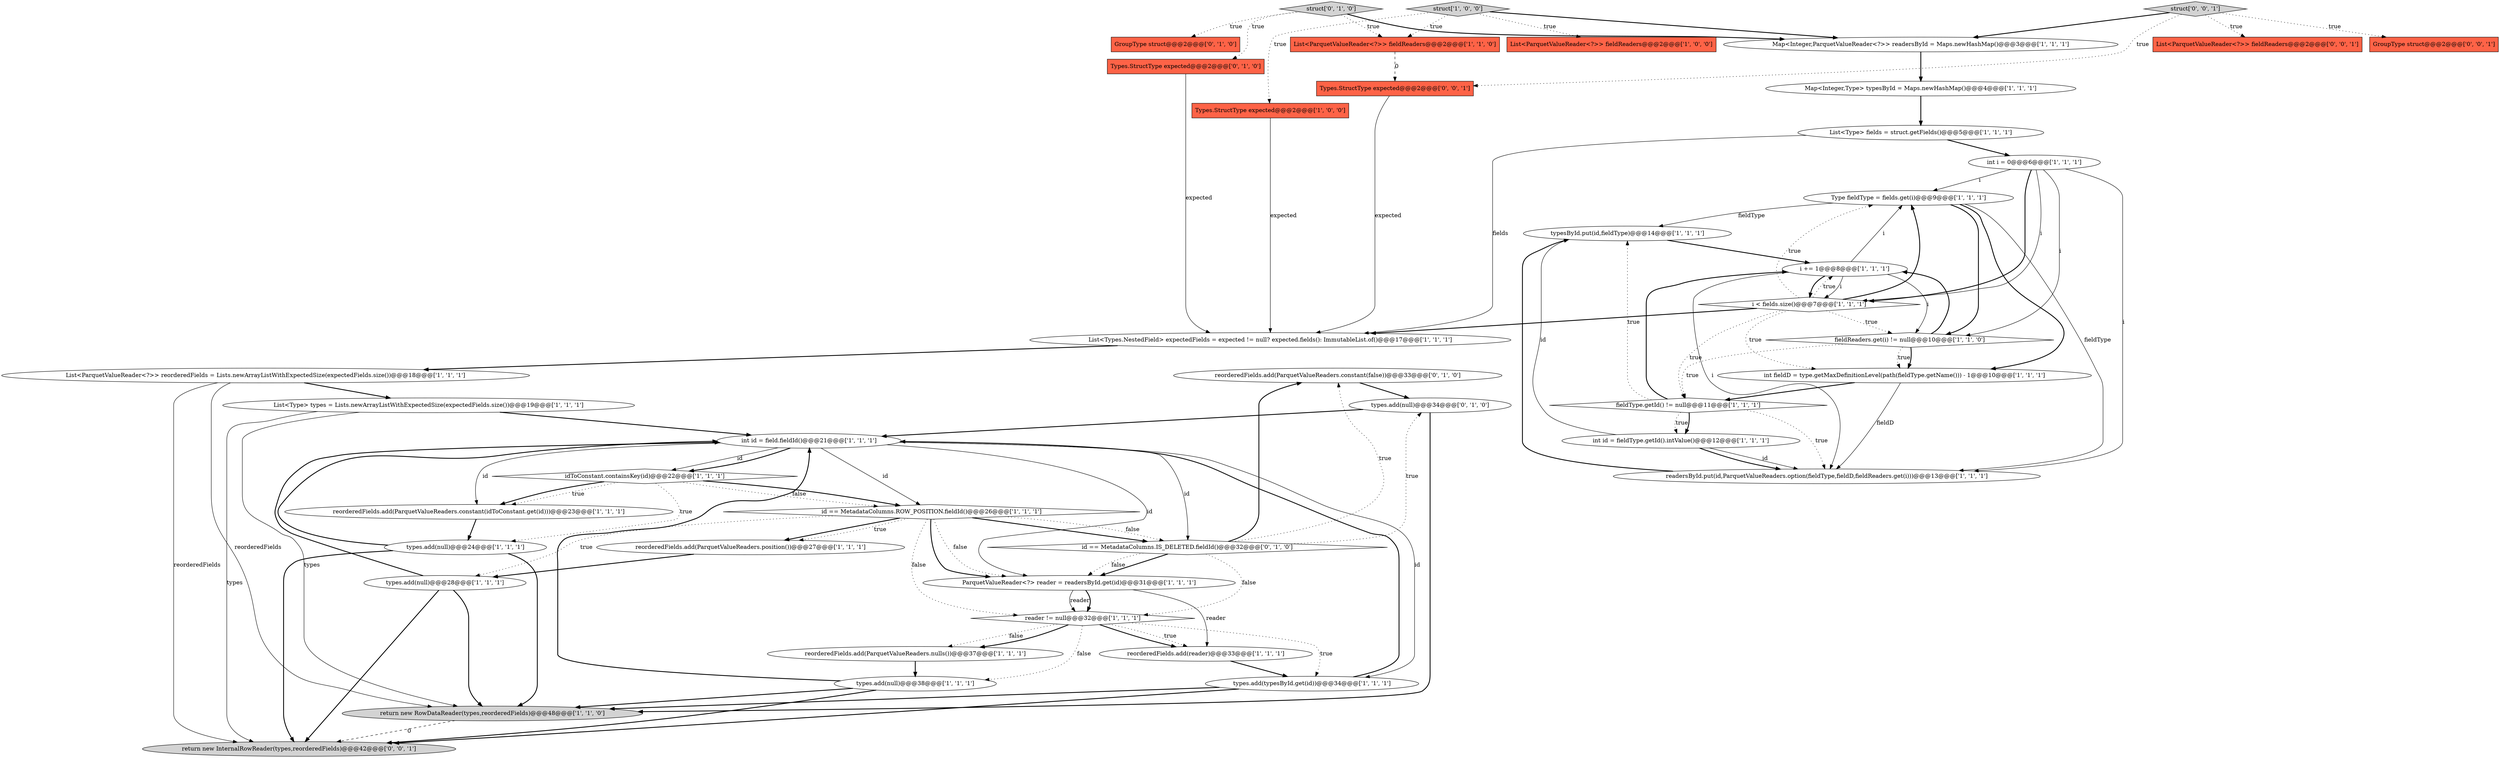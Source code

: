 digraph {
34 [style = filled, label = "reorderedFields.add(ParquetValueReaders.constant(false))@@@33@@@['0', '1', '0']", fillcolor = white, shape = ellipse image = "AAA1AAABBB2BBB"];
30 [style = filled, label = "typesById.put(id,fieldType)@@@14@@@['1', '1', '1']", fillcolor = white, shape = ellipse image = "AAA0AAABBB1BBB"];
5 [style = filled, label = "reorderedFields.add(ParquetValueReaders.position())@@@27@@@['1', '1', '1']", fillcolor = white, shape = ellipse image = "AAA0AAABBB1BBB"];
27 [style = filled, label = "List<Type> fields = struct.getFields()@@@5@@@['1', '1', '1']", fillcolor = white, shape = ellipse image = "AAA0AAABBB1BBB"];
31 [style = filled, label = "return new RowDataReader(types,reorderedFields)@@@48@@@['1', '1', '0']", fillcolor = lightgray, shape = ellipse image = "AAA0AAABBB1BBB"];
33 [style = filled, label = "types.add(null)@@@38@@@['1', '1', '1']", fillcolor = white, shape = ellipse image = "AAA0AAABBB1BBB"];
36 [style = filled, label = "Types.StructType expected@@@2@@@['0', '1', '0']", fillcolor = tomato, shape = box image = "AAA0AAABBB2BBB"];
22 [style = filled, label = "reader != null@@@32@@@['1', '1', '1']", fillcolor = white, shape = diamond image = "AAA0AAABBB1BBB"];
42 [style = filled, label = "Types.StructType expected@@@2@@@['0', '0', '1']", fillcolor = tomato, shape = box image = "AAA0AAABBB3BBB"];
43 [style = filled, label = "struct['0', '0', '1']", fillcolor = lightgray, shape = diamond image = "AAA0AAABBB3BBB"];
20 [style = filled, label = "Type fieldType = fields.get(i)@@@9@@@['1', '1', '1']", fillcolor = white, shape = ellipse image = "AAA0AAABBB1BBB"];
9 [style = filled, label = "fieldType.getId() != null@@@11@@@['1', '1', '1']", fillcolor = white, shape = diamond image = "AAA0AAABBB1BBB"];
29 [style = filled, label = "types.add(null)@@@24@@@['1', '1', '1']", fillcolor = white, shape = ellipse image = "AAA0AAABBB1BBB"];
35 [style = filled, label = "struct['0', '1', '0']", fillcolor = lightgray, shape = diamond image = "AAA0AAABBB2BBB"];
37 [style = filled, label = "id == MetadataColumns.IS_DELETED.fieldId()@@@32@@@['0', '1', '0']", fillcolor = white, shape = diamond image = "AAA1AAABBB2BBB"];
41 [style = filled, label = "List<ParquetValueReader<?>> fieldReaders@@@2@@@['0', '0', '1']", fillcolor = tomato, shape = box image = "AAA0AAABBB3BBB"];
1 [style = filled, label = "int i = 0@@@6@@@['1', '1', '1']", fillcolor = white, shape = ellipse image = "AAA0AAABBB1BBB"];
16 [style = filled, label = "int id = field.fieldId()@@@21@@@['1', '1', '1']", fillcolor = white, shape = ellipse image = "AAA0AAABBB1BBB"];
7 [style = filled, label = "struct['1', '0', '0']", fillcolor = lightgray, shape = diamond image = "AAA0AAABBB1BBB"];
8 [style = filled, label = "types.add(null)@@@28@@@['1', '1', '1']", fillcolor = white, shape = ellipse image = "AAA0AAABBB1BBB"];
39 [style = filled, label = "GroupType struct@@@2@@@['0', '1', '0']", fillcolor = tomato, shape = box image = "AAA0AAABBB2BBB"];
38 [style = filled, label = "types.add(null)@@@34@@@['0', '1', '0']", fillcolor = white, shape = ellipse image = "AAA1AAABBB2BBB"];
0 [style = filled, label = "i < fields.size()@@@7@@@['1', '1', '1']", fillcolor = white, shape = diamond image = "AAA0AAABBB1BBB"];
28 [style = filled, label = "reorderedFields.add(ParquetValueReaders.constant(idToConstant.get(id)))@@@23@@@['1', '1', '1']", fillcolor = white, shape = ellipse image = "AAA0AAABBB1BBB"];
12 [style = filled, label = "i += 1@@@8@@@['1', '1', '1']", fillcolor = white, shape = ellipse image = "AAA0AAABBB1BBB"];
21 [style = filled, label = "idToConstant.containsKey(id)@@@22@@@['1', '1', '1']", fillcolor = white, shape = diamond image = "AAA0AAABBB1BBB"];
26 [style = filled, label = "List<ParquetValueReader<?>> fieldReaders@@@2@@@['1', '1', '0']", fillcolor = tomato, shape = box image = "AAA0AAABBB1BBB"];
18 [style = filled, label = "reorderedFields.add(reader)@@@33@@@['1', '1', '1']", fillcolor = white, shape = ellipse image = "AAA0AAABBB1BBB"];
4 [style = filled, label = "List<Types.NestedField> expectedFields = expected != null? expected.fields(): ImmutableList.of()@@@17@@@['1', '1', '1']", fillcolor = white, shape = ellipse image = "AAA0AAABBB1BBB"];
13 [style = filled, label = "ParquetValueReader<?> reader = readersById.get(id)@@@31@@@['1', '1', '1']", fillcolor = white, shape = ellipse image = "AAA0AAABBB1BBB"];
25 [style = filled, label = "types.add(typesById.get(id))@@@34@@@['1', '1', '1']", fillcolor = white, shape = ellipse image = "AAA0AAABBB1BBB"];
19 [style = filled, label = "Map<Integer,ParquetValueReader<?>> readersById = Maps.newHashMap()@@@3@@@['1', '1', '1']", fillcolor = white, shape = ellipse image = "AAA0AAABBB1BBB"];
2 [style = filled, label = "List<ParquetValueReader<?>> reorderedFields = Lists.newArrayListWithExpectedSize(expectedFields.size())@@@18@@@['1', '1', '1']", fillcolor = white, shape = ellipse image = "AAA0AAABBB1BBB"];
11 [style = filled, label = "Types.StructType expected@@@2@@@['1', '0', '0']", fillcolor = tomato, shape = box image = "AAA0AAABBB1BBB"];
14 [style = filled, label = "readersById.put(id,ParquetValueReaders.option(fieldType,fieldD,fieldReaders.get(i)))@@@13@@@['1', '1', '1']", fillcolor = white, shape = ellipse image = "AAA0AAABBB1BBB"];
15 [style = filled, label = "reorderedFields.add(ParquetValueReaders.nulls())@@@37@@@['1', '1', '1']", fillcolor = white, shape = ellipse image = "AAA0AAABBB1BBB"];
3 [style = filled, label = "int fieldD = type.getMaxDefinitionLevel(path(fieldType.getName())) - 1@@@10@@@['1', '1', '1']", fillcolor = white, shape = ellipse image = "AAA0AAABBB1BBB"];
40 [style = filled, label = "GroupType struct@@@2@@@['0', '0', '1']", fillcolor = tomato, shape = box image = "AAA0AAABBB3BBB"];
23 [style = filled, label = "id == MetadataColumns.ROW_POSITION.fieldId()@@@26@@@['1', '1', '1']", fillcolor = white, shape = diamond image = "AAA0AAABBB1BBB"];
32 [style = filled, label = "Map<Integer,Type> typesById = Maps.newHashMap()@@@4@@@['1', '1', '1']", fillcolor = white, shape = ellipse image = "AAA0AAABBB1BBB"];
17 [style = filled, label = "List<Type> types = Lists.newArrayListWithExpectedSize(expectedFields.size())@@@19@@@['1', '1', '1']", fillcolor = white, shape = ellipse image = "AAA0AAABBB1BBB"];
6 [style = filled, label = "List<ParquetValueReader<?>> fieldReaders@@@2@@@['1', '0', '0']", fillcolor = tomato, shape = box image = "AAA0AAABBB1BBB"];
44 [style = filled, label = "return new InternalRowReader(types,reorderedFields)@@@42@@@['0', '0', '1']", fillcolor = lightgray, shape = ellipse image = "AAA0AAABBB3BBB"];
24 [style = filled, label = "fieldReaders.get(i) != null@@@10@@@['1', '1', '0']", fillcolor = white, shape = diamond image = "AAA0AAABBB1BBB"];
10 [style = filled, label = "int id = fieldType.getId().intValue()@@@12@@@['1', '1', '1']", fillcolor = white, shape = ellipse image = "AAA0AAABBB1BBB"];
16->28 [style = solid, label="id"];
43->41 [style = dotted, label="true"];
37->22 [style = dotted, label="false"];
0->4 [style = bold, label=""];
20->30 [style = solid, label="fieldType"];
35->36 [style = dotted, label="true"];
15->33 [style = bold, label=""];
9->30 [style = dotted, label="true"];
17->44 [style = solid, label="types"];
8->31 [style = bold, label=""];
13->18 [style = solid, label="reader"];
0->24 [style = dotted, label="true"];
2->17 [style = bold, label=""];
4->2 [style = bold, label=""];
9->10 [style = dotted, label="true"];
34->38 [style = bold, label=""];
23->37 [style = dotted, label="false"];
0->20 [style = bold, label=""];
25->16 [style = bold, label=""];
22->33 [style = dotted, label="false"];
3->9 [style = bold, label=""];
27->4 [style = solid, label="fields"];
43->40 [style = dotted, label="true"];
10->14 [style = solid, label="id"];
1->14 [style = solid, label="i"];
7->19 [style = bold, label=""];
22->18 [style = dotted, label="true"];
17->16 [style = bold, label=""];
35->39 [style = dotted, label="true"];
28->29 [style = bold, label=""];
9->12 [style = bold, label=""];
8->16 [style = bold, label=""];
12->0 [style = bold, label=""];
33->31 [style = bold, label=""];
16->13 [style = solid, label="id"];
42->4 [style = solid, label="expected"];
13->22 [style = solid, label="reader"];
0->12 [style = dotted, label="true"];
19->32 [style = bold, label=""];
16->23 [style = solid, label="id"];
37->13 [style = bold, label=""];
22->25 [style = dotted, label="true"];
23->22 [style = dotted, label="false"];
37->34 [style = bold, label=""];
38->16 [style = bold, label=""];
14->30 [style = bold, label=""];
0->9 [style = dotted, label="true"];
43->19 [style = bold, label=""];
16->25 [style = solid, label="id"];
0->20 [style = dotted, label="true"];
23->5 [style = bold, label=""];
20->14 [style = solid, label="fieldType"];
17->31 [style = solid, label="types"];
38->31 [style = bold, label=""];
21->29 [style = dotted, label="true"];
2->31 [style = solid, label="reorderedFields"];
36->4 [style = solid, label="expected"];
25->44 [style = bold, label=""];
10->14 [style = bold, label=""];
12->14 [style = solid, label="i"];
9->10 [style = bold, label=""];
1->0 [style = bold, label=""];
22->15 [style = dotted, label="false"];
37->34 [style = dotted, label="true"];
20->3 [style = bold, label=""];
5->8 [style = bold, label=""];
12->0 [style = solid, label="i"];
0->3 [style = dotted, label="true"];
23->5 [style = dotted, label="true"];
32->27 [style = bold, label=""];
2->44 [style = solid, label="reorderedFields"];
7->26 [style = dotted, label="true"];
1->24 [style = solid, label="i"];
24->3 [style = dotted, label="true"];
7->11 [style = dotted, label="true"];
37->38 [style = dotted, label="true"];
23->13 [style = bold, label=""];
29->16 [style = bold, label=""];
24->9 [style = dotted, label="true"];
30->12 [style = bold, label=""];
24->3 [style = bold, label=""];
29->31 [style = bold, label=""];
8->44 [style = bold, label=""];
22->18 [style = bold, label=""];
20->24 [style = bold, label=""];
25->31 [style = bold, label=""];
24->12 [style = bold, label=""];
23->37 [style = bold, label=""];
21->23 [style = dotted, label="false"];
21->28 [style = dotted, label="true"];
31->44 [style = dashed, label="0"];
11->4 [style = solid, label="expected"];
26->42 [style = dashed, label="0"];
16->21 [style = solid, label="id"];
10->30 [style = solid, label="id"];
9->14 [style = dotted, label="true"];
13->22 [style = bold, label=""];
18->25 [style = bold, label=""];
1->20 [style = solid, label="i"];
16->37 [style = solid, label="id"];
22->15 [style = bold, label=""];
33->44 [style = bold, label=""];
3->14 [style = solid, label="fieldD"];
33->16 [style = bold, label=""];
16->21 [style = bold, label=""];
27->1 [style = bold, label=""];
43->42 [style = dotted, label="true"];
35->26 [style = dotted, label="true"];
23->8 [style = dotted, label="true"];
12->24 [style = solid, label="i"];
37->13 [style = dotted, label="false"];
23->13 [style = dotted, label="false"];
1->0 [style = solid, label="i"];
29->44 [style = bold, label=""];
21->23 [style = bold, label=""];
35->19 [style = bold, label=""];
21->28 [style = bold, label=""];
12->20 [style = solid, label="i"];
7->6 [style = dotted, label="true"];
}

